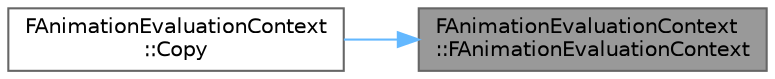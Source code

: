 digraph "FAnimationEvaluationContext::FAnimationEvaluationContext"
{
 // INTERACTIVE_SVG=YES
 // LATEX_PDF_SIZE
  bgcolor="transparent";
  edge [fontname=Helvetica,fontsize=10,labelfontname=Helvetica,labelfontsize=10];
  node [fontname=Helvetica,fontsize=10,shape=box,height=0.2,width=0.4];
  rankdir="RL";
  Node1 [id="Node000001",label="FAnimationEvaluationContext\l::FAnimationEvaluationContext",height=0.2,width=0.4,color="gray40", fillcolor="grey60", style="filled", fontcolor="black",tooltip=" "];
  Node1 -> Node2 [id="edge1_Node000001_Node000002",dir="back",color="steelblue1",style="solid",tooltip=" "];
  Node2 [id="Node000002",label="FAnimationEvaluationContext\l::Copy",height=0.2,width=0.4,color="grey40", fillcolor="white", style="filled",URL="$da/db9/structFAnimationEvaluationContext.html#aa3e3396b0d6164fd10848d8a34bb2139",tooltip=" "];
}
